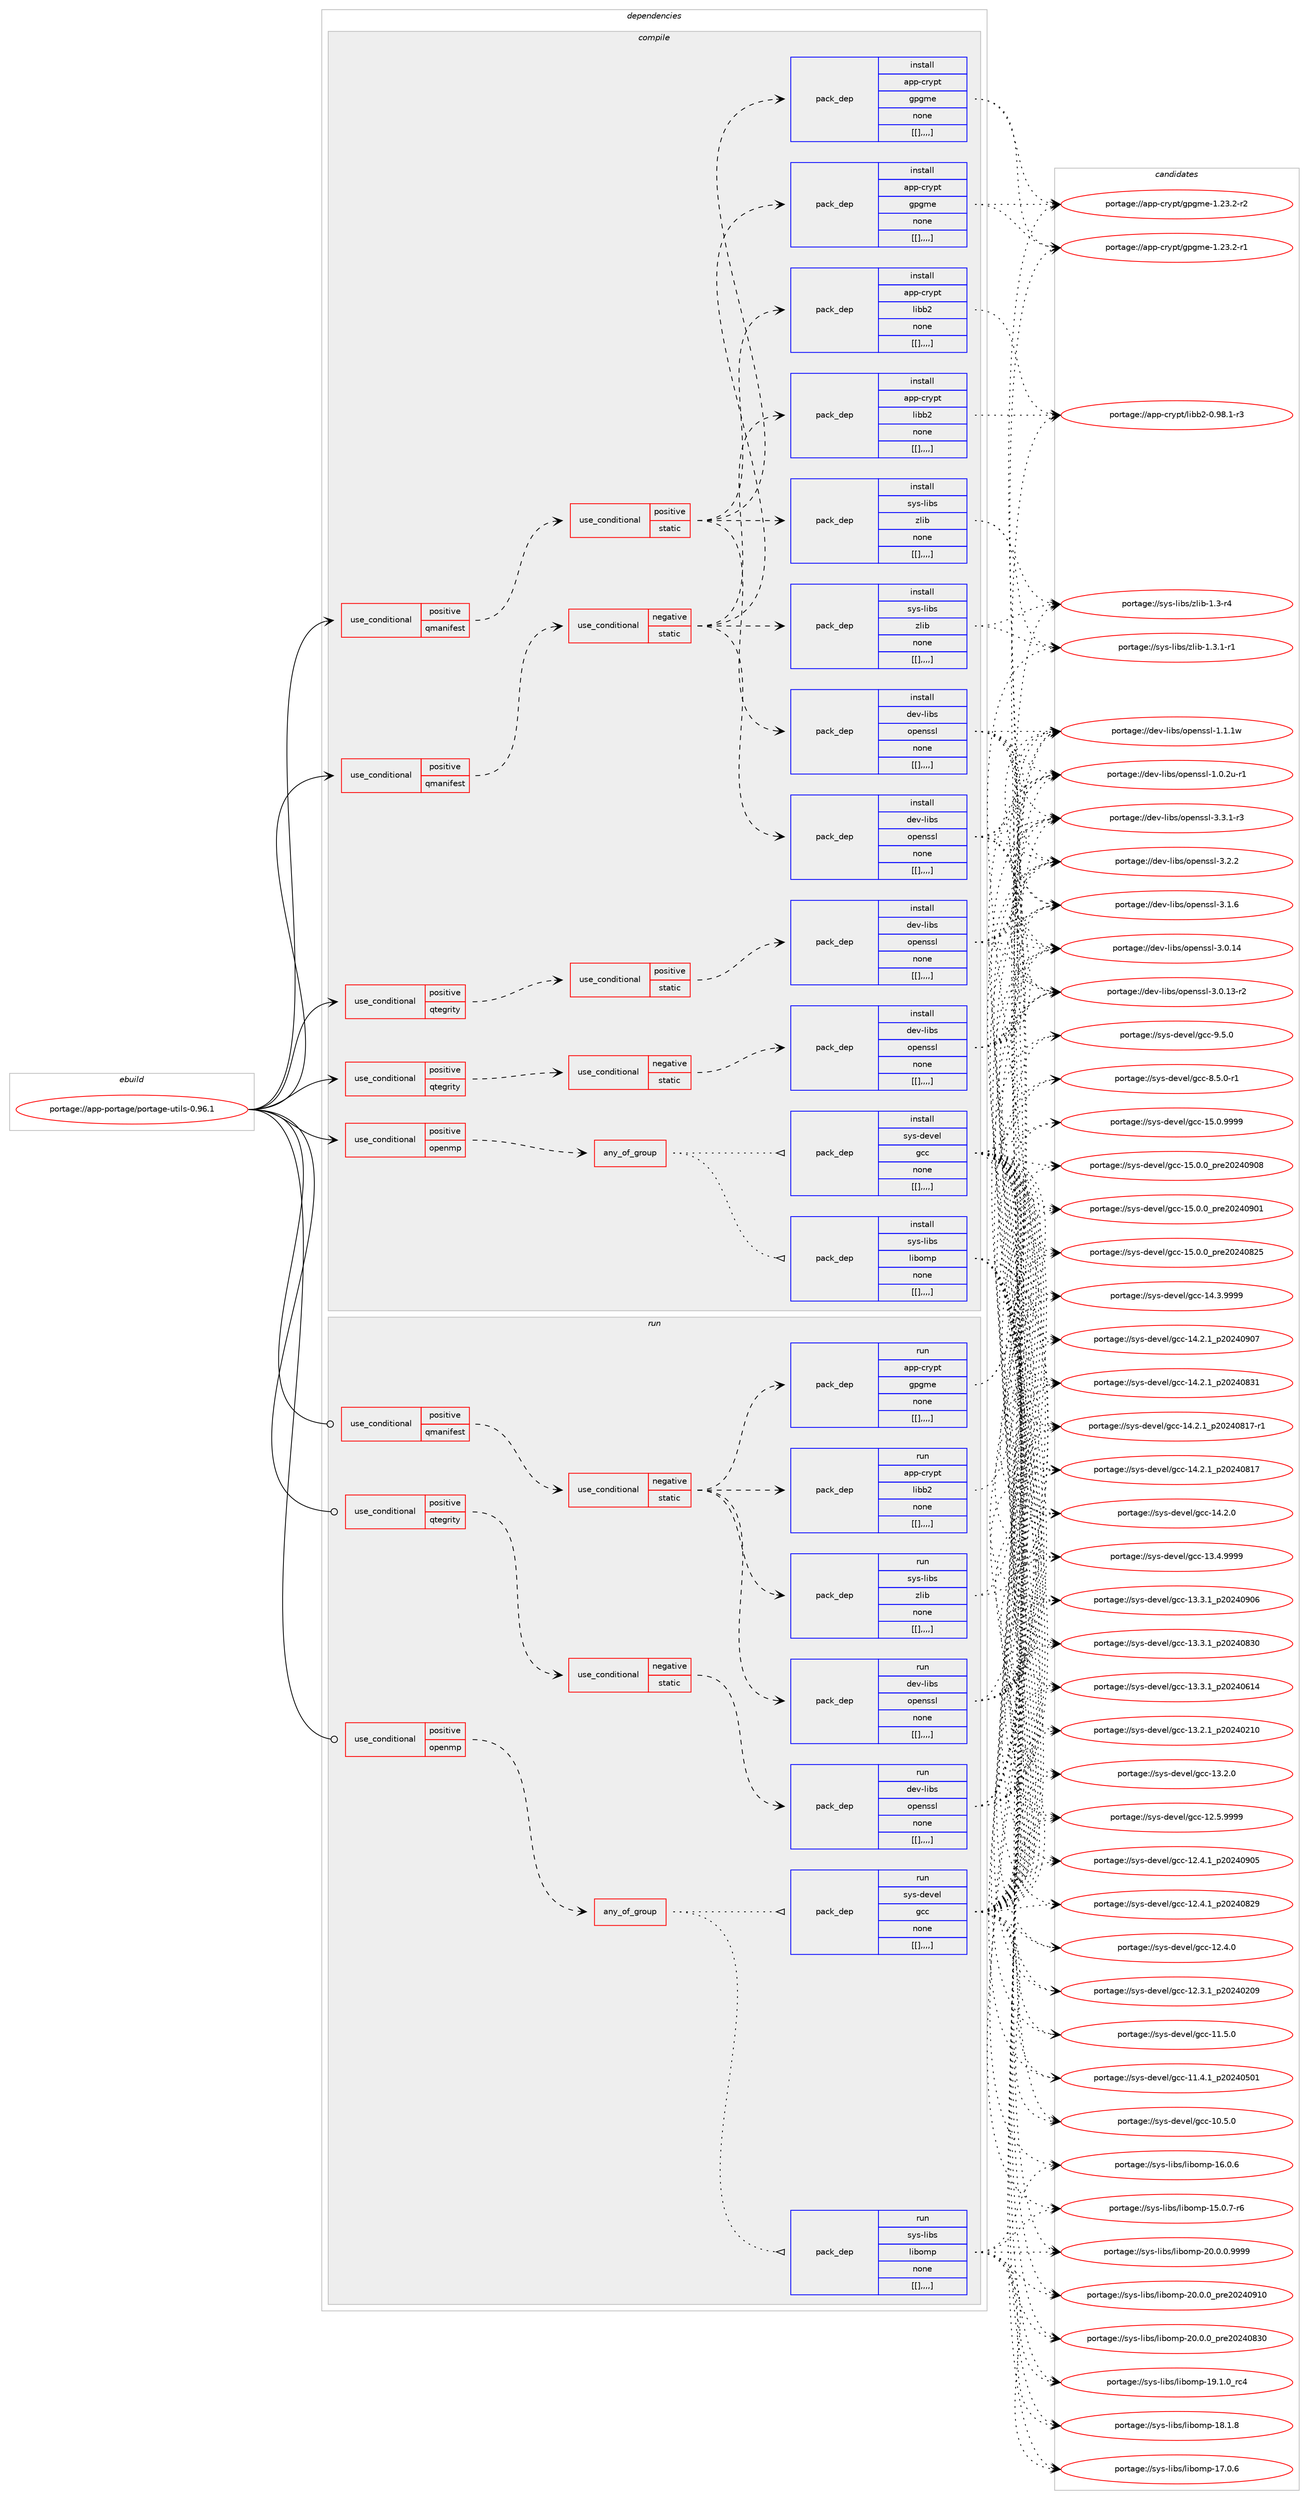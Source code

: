 digraph prolog {

# *************
# Graph options
# *************

newrank=true;
concentrate=true;
compound=true;
graph [rankdir=LR,fontname=Helvetica,fontsize=10,ranksep=1.5];#, ranksep=2.5, nodesep=0.2];
edge  [arrowhead=vee];
node  [fontname=Helvetica,fontsize=10];

# **********
# The ebuild
# **********

subgraph cluster_leftcol {
color=gray;
label=<<i>ebuild</i>>;
id [label="portage://app-portage/portage-utils-0.96.1", color=red, width=4, href="../app-portage/portage-utils-0.96.1.svg"];
}

# ****************
# The dependencies
# ****************

subgraph cluster_midcol {
color=gray;
label=<<i>dependencies</i>>;
subgraph cluster_compile {
fillcolor="#eeeeee";
style=filled;
label=<<i>compile</i>>;
subgraph cond14346 {
dependency51752 [label=<<TABLE BORDER="0" CELLBORDER="1" CELLSPACING="0" CELLPADDING="4"><TR><TD ROWSPAN="3" CELLPADDING="10">use_conditional</TD></TR><TR><TD>positive</TD></TR><TR><TD>openmp</TD></TR></TABLE>>, shape=none, color=red];
subgraph any406 {
dependency51753 [label=<<TABLE BORDER="0" CELLBORDER="1" CELLSPACING="0" CELLPADDING="4"><TR><TD CELLPADDING="10">any_of_group</TD></TR></TABLE>>, shape=none, color=red];subgraph pack36936 {
dependency51754 [label=<<TABLE BORDER="0" CELLBORDER="1" CELLSPACING="0" CELLPADDING="4" WIDTH="220"><TR><TD ROWSPAN="6" CELLPADDING="30">pack_dep</TD></TR><TR><TD WIDTH="110">install</TD></TR><TR><TD>sys-devel</TD></TR><TR><TD>gcc</TD></TR><TR><TD>none</TD></TR><TR><TD>[[],,,,]</TD></TR></TABLE>>, shape=none, color=blue];
}
dependency51753:e -> dependency51754:w [weight=20,style="dotted",arrowhead="oinv"];
subgraph pack36937 {
dependency51755 [label=<<TABLE BORDER="0" CELLBORDER="1" CELLSPACING="0" CELLPADDING="4" WIDTH="220"><TR><TD ROWSPAN="6" CELLPADDING="30">pack_dep</TD></TR><TR><TD WIDTH="110">install</TD></TR><TR><TD>sys-libs</TD></TR><TR><TD>libomp</TD></TR><TR><TD>none</TD></TR><TR><TD>[[],,,,]</TD></TR></TABLE>>, shape=none, color=blue];
}
dependency51753:e -> dependency51755:w [weight=20,style="dotted",arrowhead="oinv"];
}
dependency51752:e -> dependency51753:w [weight=20,style="dashed",arrowhead="vee"];
}
id:e -> dependency51752:w [weight=20,style="solid",arrowhead="vee"];
subgraph cond14347 {
dependency51756 [label=<<TABLE BORDER="0" CELLBORDER="1" CELLSPACING="0" CELLPADDING="4"><TR><TD ROWSPAN="3" CELLPADDING="10">use_conditional</TD></TR><TR><TD>positive</TD></TR><TR><TD>qmanifest</TD></TR></TABLE>>, shape=none, color=red];
subgraph cond14348 {
dependency51757 [label=<<TABLE BORDER="0" CELLBORDER="1" CELLSPACING="0" CELLPADDING="4"><TR><TD ROWSPAN="3" CELLPADDING="10">use_conditional</TD></TR><TR><TD>negative</TD></TR><TR><TD>static</TD></TR></TABLE>>, shape=none, color=red];
subgraph pack36938 {
dependency51758 [label=<<TABLE BORDER="0" CELLBORDER="1" CELLSPACING="0" CELLPADDING="4" WIDTH="220"><TR><TD ROWSPAN="6" CELLPADDING="30">pack_dep</TD></TR><TR><TD WIDTH="110">install</TD></TR><TR><TD>app-crypt</TD></TR><TR><TD>gpgme</TD></TR><TR><TD>none</TD></TR><TR><TD>[[],,,,]</TD></TR></TABLE>>, shape=none, color=blue];
}
dependency51757:e -> dependency51758:w [weight=20,style="dashed",arrowhead="vee"];
subgraph pack36939 {
dependency51759 [label=<<TABLE BORDER="0" CELLBORDER="1" CELLSPACING="0" CELLPADDING="4" WIDTH="220"><TR><TD ROWSPAN="6" CELLPADDING="30">pack_dep</TD></TR><TR><TD WIDTH="110">install</TD></TR><TR><TD>app-crypt</TD></TR><TR><TD>libb2</TD></TR><TR><TD>none</TD></TR><TR><TD>[[],,,,]</TD></TR></TABLE>>, shape=none, color=blue];
}
dependency51757:e -> dependency51759:w [weight=20,style="dashed",arrowhead="vee"];
subgraph pack36940 {
dependency51760 [label=<<TABLE BORDER="0" CELLBORDER="1" CELLSPACING="0" CELLPADDING="4" WIDTH="220"><TR><TD ROWSPAN="6" CELLPADDING="30">pack_dep</TD></TR><TR><TD WIDTH="110">install</TD></TR><TR><TD>dev-libs</TD></TR><TR><TD>openssl</TD></TR><TR><TD>none</TD></TR><TR><TD>[[],,,,]</TD></TR></TABLE>>, shape=none, color=blue];
}
dependency51757:e -> dependency51760:w [weight=20,style="dashed",arrowhead="vee"];
subgraph pack36941 {
dependency51761 [label=<<TABLE BORDER="0" CELLBORDER="1" CELLSPACING="0" CELLPADDING="4" WIDTH="220"><TR><TD ROWSPAN="6" CELLPADDING="30">pack_dep</TD></TR><TR><TD WIDTH="110">install</TD></TR><TR><TD>sys-libs</TD></TR><TR><TD>zlib</TD></TR><TR><TD>none</TD></TR><TR><TD>[[],,,,]</TD></TR></TABLE>>, shape=none, color=blue];
}
dependency51757:e -> dependency51761:w [weight=20,style="dashed",arrowhead="vee"];
}
dependency51756:e -> dependency51757:w [weight=20,style="dashed",arrowhead="vee"];
}
id:e -> dependency51756:w [weight=20,style="solid",arrowhead="vee"];
subgraph cond14349 {
dependency51762 [label=<<TABLE BORDER="0" CELLBORDER="1" CELLSPACING="0" CELLPADDING="4"><TR><TD ROWSPAN="3" CELLPADDING="10">use_conditional</TD></TR><TR><TD>positive</TD></TR><TR><TD>qmanifest</TD></TR></TABLE>>, shape=none, color=red];
subgraph cond14350 {
dependency51763 [label=<<TABLE BORDER="0" CELLBORDER="1" CELLSPACING="0" CELLPADDING="4"><TR><TD ROWSPAN="3" CELLPADDING="10">use_conditional</TD></TR><TR><TD>positive</TD></TR><TR><TD>static</TD></TR></TABLE>>, shape=none, color=red];
subgraph pack36942 {
dependency51764 [label=<<TABLE BORDER="0" CELLBORDER="1" CELLSPACING="0" CELLPADDING="4" WIDTH="220"><TR><TD ROWSPAN="6" CELLPADDING="30">pack_dep</TD></TR><TR><TD WIDTH="110">install</TD></TR><TR><TD>app-crypt</TD></TR><TR><TD>gpgme</TD></TR><TR><TD>none</TD></TR><TR><TD>[[],,,,]</TD></TR></TABLE>>, shape=none, color=blue];
}
dependency51763:e -> dependency51764:w [weight=20,style="dashed",arrowhead="vee"];
subgraph pack36943 {
dependency51765 [label=<<TABLE BORDER="0" CELLBORDER="1" CELLSPACING="0" CELLPADDING="4" WIDTH="220"><TR><TD ROWSPAN="6" CELLPADDING="30">pack_dep</TD></TR><TR><TD WIDTH="110">install</TD></TR><TR><TD>app-crypt</TD></TR><TR><TD>libb2</TD></TR><TR><TD>none</TD></TR><TR><TD>[[],,,,]</TD></TR></TABLE>>, shape=none, color=blue];
}
dependency51763:e -> dependency51765:w [weight=20,style="dashed",arrowhead="vee"];
subgraph pack36944 {
dependency51766 [label=<<TABLE BORDER="0" CELLBORDER="1" CELLSPACING="0" CELLPADDING="4" WIDTH="220"><TR><TD ROWSPAN="6" CELLPADDING="30">pack_dep</TD></TR><TR><TD WIDTH="110">install</TD></TR><TR><TD>dev-libs</TD></TR><TR><TD>openssl</TD></TR><TR><TD>none</TD></TR><TR><TD>[[],,,,]</TD></TR></TABLE>>, shape=none, color=blue];
}
dependency51763:e -> dependency51766:w [weight=20,style="dashed",arrowhead="vee"];
subgraph pack36945 {
dependency51767 [label=<<TABLE BORDER="0" CELLBORDER="1" CELLSPACING="0" CELLPADDING="4" WIDTH="220"><TR><TD ROWSPAN="6" CELLPADDING="30">pack_dep</TD></TR><TR><TD WIDTH="110">install</TD></TR><TR><TD>sys-libs</TD></TR><TR><TD>zlib</TD></TR><TR><TD>none</TD></TR><TR><TD>[[],,,,]</TD></TR></TABLE>>, shape=none, color=blue];
}
dependency51763:e -> dependency51767:w [weight=20,style="dashed",arrowhead="vee"];
}
dependency51762:e -> dependency51763:w [weight=20,style="dashed",arrowhead="vee"];
}
id:e -> dependency51762:w [weight=20,style="solid",arrowhead="vee"];
subgraph cond14351 {
dependency51768 [label=<<TABLE BORDER="0" CELLBORDER="1" CELLSPACING="0" CELLPADDING="4"><TR><TD ROWSPAN="3" CELLPADDING="10">use_conditional</TD></TR><TR><TD>positive</TD></TR><TR><TD>qtegrity</TD></TR></TABLE>>, shape=none, color=red];
subgraph cond14352 {
dependency51769 [label=<<TABLE BORDER="0" CELLBORDER="1" CELLSPACING="0" CELLPADDING="4"><TR><TD ROWSPAN="3" CELLPADDING="10">use_conditional</TD></TR><TR><TD>negative</TD></TR><TR><TD>static</TD></TR></TABLE>>, shape=none, color=red];
subgraph pack36946 {
dependency51770 [label=<<TABLE BORDER="0" CELLBORDER="1" CELLSPACING="0" CELLPADDING="4" WIDTH="220"><TR><TD ROWSPAN="6" CELLPADDING="30">pack_dep</TD></TR><TR><TD WIDTH="110">install</TD></TR><TR><TD>dev-libs</TD></TR><TR><TD>openssl</TD></TR><TR><TD>none</TD></TR><TR><TD>[[],,,,]</TD></TR></TABLE>>, shape=none, color=blue];
}
dependency51769:e -> dependency51770:w [weight=20,style="dashed",arrowhead="vee"];
}
dependency51768:e -> dependency51769:w [weight=20,style="dashed",arrowhead="vee"];
}
id:e -> dependency51768:w [weight=20,style="solid",arrowhead="vee"];
subgraph cond14353 {
dependency51771 [label=<<TABLE BORDER="0" CELLBORDER="1" CELLSPACING="0" CELLPADDING="4"><TR><TD ROWSPAN="3" CELLPADDING="10">use_conditional</TD></TR><TR><TD>positive</TD></TR><TR><TD>qtegrity</TD></TR></TABLE>>, shape=none, color=red];
subgraph cond14354 {
dependency51772 [label=<<TABLE BORDER="0" CELLBORDER="1" CELLSPACING="0" CELLPADDING="4"><TR><TD ROWSPAN="3" CELLPADDING="10">use_conditional</TD></TR><TR><TD>positive</TD></TR><TR><TD>static</TD></TR></TABLE>>, shape=none, color=red];
subgraph pack36947 {
dependency51773 [label=<<TABLE BORDER="0" CELLBORDER="1" CELLSPACING="0" CELLPADDING="4" WIDTH="220"><TR><TD ROWSPAN="6" CELLPADDING="30">pack_dep</TD></TR><TR><TD WIDTH="110">install</TD></TR><TR><TD>dev-libs</TD></TR><TR><TD>openssl</TD></TR><TR><TD>none</TD></TR><TR><TD>[[],,,,]</TD></TR></TABLE>>, shape=none, color=blue];
}
dependency51772:e -> dependency51773:w [weight=20,style="dashed",arrowhead="vee"];
}
dependency51771:e -> dependency51772:w [weight=20,style="dashed",arrowhead="vee"];
}
id:e -> dependency51771:w [weight=20,style="solid",arrowhead="vee"];
}
subgraph cluster_compileandrun {
fillcolor="#eeeeee";
style=filled;
label=<<i>compile and run</i>>;
}
subgraph cluster_run {
fillcolor="#eeeeee";
style=filled;
label=<<i>run</i>>;
subgraph cond14355 {
dependency51774 [label=<<TABLE BORDER="0" CELLBORDER="1" CELLSPACING="0" CELLPADDING="4"><TR><TD ROWSPAN="3" CELLPADDING="10">use_conditional</TD></TR><TR><TD>positive</TD></TR><TR><TD>openmp</TD></TR></TABLE>>, shape=none, color=red];
subgraph any407 {
dependency51775 [label=<<TABLE BORDER="0" CELLBORDER="1" CELLSPACING="0" CELLPADDING="4"><TR><TD CELLPADDING="10">any_of_group</TD></TR></TABLE>>, shape=none, color=red];subgraph pack36948 {
dependency51776 [label=<<TABLE BORDER="0" CELLBORDER="1" CELLSPACING="0" CELLPADDING="4" WIDTH="220"><TR><TD ROWSPAN="6" CELLPADDING="30">pack_dep</TD></TR><TR><TD WIDTH="110">run</TD></TR><TR><TD>sys-devel</TD></TR><TR><TD>gcc</TD></TR><TR><TD>none</TD></TR><TR><TD>[[],,,,]</TD></TR></TABLE>>, shape=none, color=blue];
}
dependency51775:e -> dependency51776:w [weight=20,style="dotted",arrowhead="oinv"];
subgraph pack36949 {
dependency51777 [label=<<TABLE BORDER="0" CELLBORDER="1" CELLSPACING="0" CELLPADDING="4" WIDTH="220"><TR><TD ROWSPAN="6" CELLPADDING="30">pack_dep</TD></TR><TR><TD WIDTH="110">run</TD></TR><TR><TD>sys-libs</TD></TR><TR><TD>libomp</TD></TR><TR><TD>none</TD></TR><TR><TD>[[],,,,]</TD></TR></TABLE>>, shape=none, color=blue];
}
dependency51775:e -> dependency51777:w [weight=20,style="dotted",arrowhead="oinv"];
}
dependency51774:e -> dependency51775:w [weight=20,style="dashed",arrowhead="vee"];
}
id:e -> dependency51774:w [weight=20,style="solid",arrowhead="odot"];
subgraph cond14356 {
dependency51778 [label=<<TABLE BORDER="0" CELLBORDER="1" CELLSPACING="0" CELLPADDING="4"><TR><TD ROWSPAN="3" CELLPADDING="10">use_conditional</TD></TR><TR><TD>positive</TD></TR><TR><TD>qmanifest</TD></TR></TABLE>>, shape=none, color=red];
subgraph cond14357 {
dependency51779 [label=<<TABLE BORDER="0" CELLBORDER="1" CELLSPACING="0" CELLPADDING="4"><TR><TD ROWSPAN="3" CELLPADDING="10">use_conditional</TD></TR><TR><TD>negative</TD></TR><TR><TD>static</TD></TR></TABLE>>, shape=none, color=red];
subgraph pack36950 {
dependency51780 [label=<<TABLE BORDER="0" CELLBORDER="1" CELLSPACING="0" CELLPADDING="4" WIDTH="220"><TR><TD ROWSPAN="6" CELLPADDING="30">pack_dep</TD></TR><TR><TD WIDTH="110">run</TD></TR><TR><TD>app-crypt</TD></TR><TR><TD>gpgme</TD></TR><TR><TD>none</TD></TR><TR><TD>[[],,,,]</TD></TR></TABLE>>, shape=none, color=blue];
}
dependency51779:e -> dependency51780:w [weight=20,style="dashed",arrowhead="vee"];
subgraph pack36951 {
dependency51781 [label=<<TABLE BORDER="0" CELLBORDER="1" CELLSPACING="0" CELLPADDING="4" WIDTH="220"><TR><TD ROWSPAN="6" CELLPADDING="30">pack_dep</TD></TR><TR><TD WIDTH="110">run</TD></TR><TR><TD>app-crypt</TD></TR><TR><TD>libb2</TD></TR><TR><TD>none</TD></TR><TR><TD>[[],,,,]</TD></TR></TABLE>>, shape=none, color=blue];
}
dependency51779:e -> dependency51781:w [weight=20,style="dashed",arrowhead="vee"];
subgraph pack36952 {
dependency51782 [label=<<TABLE BORDER="0" CELLBORDER="1" CELLSPACING="0" CELLPADDING="4" WIDTH="220"><TR><TD ROWSPAN="6" CELLPADDING="30">pack_dep</TD></TR><TR><TD WIDTH="110">run</TD></TR><TR><TD>dev-libs</TD></TR><TR><TD>openssl</TD></TR><TR><TD>none</TD></TR><TR><TD>[[],,,,]</TD></TR></TABLE>>, shape=none, color=blue];
}
dependency51779:e -> dependency51782:w [weight=20,style="dashed",arrowhead="vee"];
subgraph pack36953 {
dependency51783 [label=<<TABLE BORDER="0" CELLBORDER="1" CELLSPACING="0" CELLPADDING="4" WIDTH="220"><TR><TD ROWSPAN="6" CELLPADDING="30">pack_dep</TD></TR><TR><TD WIDTH="110">run</TD></TR><TR><TD>sys-libs</TD></TR><TR><TD>zlib</TD></TR><TR><TD>none</TD></TR><TR><TD>[[],,,,]</TD></TR></TABLE>>, shape=none, color=blue];
}
dependency51779:e -> dependency51783:w [weight=20,style="dashed",arrowhead="vee"];
}
dependency51778:e -> dependency51779:w [weight=20,style="dashed",arrowhead="vee"];
}
id:e -> dependency51778:w [weight=20,style="solid",arrowhead="odot"];
subgraph cond14358 {
dependency51784 [label=<<TABLE BORDER="0" CELLBORDER="1" CELLSPACING="0" CELLPADDING="4"><TR><TD ROWSPAN="3" CELLPADDING="10">use_conditional</TD></TR><TR><TD>positive</TD></TR><TR><TD>qtegrity</TD></TR></TABLE>>, shape=none, color=red];
subgraph cond14359 {
dependency51785 [label=<<TABLE BORDER="0" CELLBORDER="1" CELLSPACING="0" CELLPADDING="4"><TR><TD ROWSPAN="3" CELLPADDING="10">use_conditional</TD></TR><TR><TD>negative</TD></TR><TR><TD>static</TD></TR></TABLE>>, shape=none, color=red];
subgraph pack36954 {
dependency51786 [label=<<TABLE BORDER="0" CELLBORDER="1" CELLSPACING="0" CELLPADDING="4" WIDTH="220"><TR><TD ROWSPAN="6" CELLPADDING="30">pack_dep</TD></TR><TR><TD WIDTH="110">run</TD></TR><TR><TD>dev-libs</TD></TR><TR><TD>openssl</TD></TR><TR><TD>none</TD></TR><TR><TD>[[],,,,]</TD></TR></TABLE>>, shape=none, color=blue];
}
dependency51785:e -> dependency51786:w [weight=20,style="dashed",arrowhead="vee"];
}
dependency51784:e -> dependency51785:w [weight=20,style="dashed",arrowhead="vee"];
}
id:e -> dependency51784:w [weight=20,style="solid",arrowhead="odot"];
}
}

# **************
# The candidates
# **************

subgraph cluster_choices {
rank=same;
color=gray;
label=<<i>candidates</i>>;

subgraph choice36936 {
color=black;
nodesep=1;
choice1151211154510010111810110847103999945495346484657575757 [label="portage://sys-devel/gcc-15.0.9999", color=red, width=4,href="../sys-devel/gcc-15.0.9999.svg"];
choice1151211154510010111810110847103999945495346484648951121141015048505248574856 [label="portage://sys-devel/gcc-15.0.0_pre20240908", color=red, width=4,href="../sys-devel/gcc-15.0.0_pre20240908.svg"];
choice1151211154510010111810110847103999945495346484648951121141015048505248574849 [label="portage://sys-devel/gcc-15.0.0_pre20240901", color=red, width=4,href="../sys-devel/gcc-15.0.0_pre20240901.svg"];
choice1151211154510010111810110847103999945495346484648951121141015048505248565053 [label="portage://sys-devel/gcc-15.0.0_pre20240825", color=red, width=4,href="../sys-devel/gcc-15.0.0_pre20240825.svg"];
choice1151211154510010111810110847103999945495246514657575757 [label="portage://sys-devel/gcc-14.3.9999", color=red, width=4,href="../sys-devel/gcc-14.3.9999.svg"];
choice1151211154510010111810110847103999945495246504649951125048505248574855 [label="portage://sys-devel/gcc-14.2.1_p20240907", color=red, width=4,href="../sys-devel/gcc-14.2.1_p20240907.svg"];
choice1151211154510010111810110847103999945495246504649951125048505248565149 [label="portage://sys-devel/gcc-14.2.1_p20240831", color=red, width=4,href="../sys-devel/gcc-14.2.1_p20240831.svg"];
choice11512111545100101118101108471039999454952465046499511250485052485649554511449 [label="portage://sys-devel/gcc-14.2.1_p20240817-r1", color=red, width=4,href="../sys-devel/gcc-14.2.1_p20240817-r1.svg"];
choice1151211154510010111810110847103999945495246504649951125048505248564955 [label="portage://sys-devel/gcc-14.2.1_p20240817", color=red, width=4,href="../sys-devel/gcc-14.2.1_p20240817.svg"];
choice1151211154510010111810110847103999945495246504648 [label="portage://sys-devel/gcc-14.2.0", color=red, width=4,href="../sys-devel/gcc-14.2.0.svg"];
choice1151211154510010111810110847103999945495146524657575757 [label="portage://sys-devel/gcc-13.4.9999", color=red, width=4,href="../sys-devel/gcc-13.4.9999.svg"];
choice1151211154510010111810110847103999945495146514649951125048505248574854 [label="portage://sys-devel/gcc-13.3.1_p20240906", color=red, width=4,href="../sys-devel/gcc-13.3.1_p20240906.svg"];
choice1151211154510010111810110847103999945495146514649951125048505248565148 [label="portage://sys-devel/gcc-13.3.1_p20240830", color=red, width=4,href="../sys-devel/gcc-13.3.1_p20240830.svg"];
choice1151211154510010111810110847103999945495146514649951125048505248544952 [label="portage://sys-devel/gcc-13.3.1_p20240614", color=red, width=4,href="../sys-devel/gcc-13.3.1_p20240614.svg"];
choice1151211154510010111810110847103999945495146504649951125048505248504948 [label="portage://sys-devel/gcc-13.2.1_p20240210", color=red, width=4,href="../sys-devel/gcc-13.2.1_p20240210.svg"];
choice1151211154510010111810110847103999945495146504648 [label="portage://sys-devel/gcc-13.2.0", color=red, width=4,href="../sys-devel/gcc-13.2.0.svg"];
choice1151211154510010111810110847103999945495046534657575757 [label="portage://sys-devel/gcc-12.5.9999", color=red, width=4,href="../sys-devel/gcc-12.5.9999.svg"];
choice1151211154510010111810110847103999945495046524649951125048505248574853 [label="portage://sys-devel/gcc-12.4.1_p20240905", color=red, width=4,href="../sys-devel/gcc-12.4.1_p20240905.svg"];
choice1151211154510010111810110847103999945495046524649951125048505248565057 [label="portage://sys-devel/gcc-12.4.1_p20240829", color=red, width=4,href="../sys-devel/gcc-12.4.1_p20240829.svg"];
choice1151211154510010111810110847103999945495046524648 [label="portage://sys-devel/gcc-12.4.0", color=red, width=4,href="../sys-devel/gcc-12.4.0.svg"];
choice1151211154510010111810110847103999945495046514649951125048505248504857 [label="portage://sys-devel/gcc-12.3.1_p20240209", color=red, width=4,href="../sys-devel/gcc-12.3.1_p20240209.svg"];
choice1151211154510010111810110847103999945494946534648 [label="portage://sys-devel/gcc-11.5.0", color=red, width=4,href="../sys-devel/gcc-11.5.0.svg"];
choice1151211154510010111810110847103999945494946524649951125048505248534849 [label="portage://sys-devel/gcc-11.4.1_p20240501", color=red, width=4,href="../sys-devel/gcc-11.4.1_p20240501.svg"];
choice1151211154510010111810110847103999945494846534648 [label="portage://sys-devel/gcc-10.5.0", color=red, width=4,href="../sys-devel/gcc-10.5.0.svg"];
choice11512111545100101118101108471039999455746534648 [label="portage://sys-devel/gcc-9.5.0", color=red, width=4,href="../sys-devel/gcc-9.5.0.svg"];
choice115121115451001011181011084710399994556465346484511449 [label="portage://sys-devel/gcc-8.5.0-r1", color=red, width=4,href="../sys-devel/gcc-8.5.0-r1.svg"];
dependency51754:e -> choice1151211154510010111810110847103999945495346484657575757:w [style=dotted,weight="100"];
dependency51754:e -> choice1151211154510010111810110847103999945495346484648951121141015048505248574856:w [style=dotted,weight="100"];
dependency51754:e -> choice1151211154510010111810110847103999945495346484648951121141015048505248574849:w [style=dotted,weight="100"];
dependency51754:e -> choice1151211154510010111810110847103999945495346484648951121141015048505248565053:w [style=dotted,weight="100"];
dependency51754:e -> choice1151211154510010111810110847103999945495246514657575757:w [style=dotted,weight="100"];
dependency51754:e -> choice1151211154510010111810110847103999945495246504649951125048505248574855:w [style=dotted,weight="100"];
dependency51754:e -> choice1151211154510010111810110847103999945495246504649951125048505248565149:w [style=dotted,weight="100"];
dependency51754:e -> choice11512111545100101118101108471039999454952465046499511250485052485649554511449:w [style=dotted,weight="100"];
dependency51754:e -> choice1151211154510010111810110847103999945495246504649951125048505248564955:w [style=dotted,weight="100"];
dependency51754:e -> choice1151211154510010111810110847103999945495246504648:w [style=dotted,weight="100"];
dependency51754:e -> choice1151211154510010111810110847103999945495146524657575757:w [style=dotted,weight="100"];
dependency51754:e -> choice1151211154510010111810110847103999945495146514649951125048505248574854:w [style=dotted,weight="100"];
dependency51754:e -> choice1151211154510010111810110847103999945495146514649951125048505248565148:w [style=dotted,weight="100"];
dependency51754:e -> choice1151211154510010111810110847103999945495146514649951125048505248544952:w [style=dotted,weight="100"];
dependency51754:e -> choice1151211154510010111810110847103999945495146504649951125048505248504948:w [style=dotted,weight="100"];
dependency51754:e -> choice1151211154510010111810110847103999945495146504648:w [style=dotted,weight="100"];
dependency51754:e -> choice1151211154510010111810110847103999945495046534657575757:w [style=dotted,weight="100"];
dependency51754:e -> choice1151211154510010111810110847103999945495046524649951125048505248574853:w [style=dotted,weight="100"];
dependency51754:e -> choice1151211154510010111810110847103999945495046524649951125048505248565057:w [style=dotted,weight="100"];
dependency51754:e -> choice1151211154510010111810110847103999945495046524648:w [style=dotted,weight="100"];
dependency51754:e -> choice1151211154510010111810110847103999945495046514649951125048505248504857:w [style=dotted,weight="100"];
dependency51754:e -> choice1151211154510010111810110847103999945494946534648:w [style=dotted,weight="100"];
dependency51754:e -> choice1151211154510010111810110847103999945494946524649951125048505248534849:w [style=dotted,weight="100"];
dependency51754:e -> choice1151211154510010111810110847103999945494846534648:w [style=dotted,weight="100"];
dependency51754:e -> choice11512111545100101118101108471039999455746534648:w [style=dotted,weight="100"];
dependency51754:e -> choice115121115451001011181011084710399994556465346484511449:w [style=dotted,weight="100"];
}
subgraph choice36937 {
color=black;
nodesep=1;
choice11512111545108105981154710810598111109112455048464846484657575757 [label="portage://sys-libs/libomp-20.0.0.9999", color=red, width=4,href="../sys-libs/libomp-20.0.0.9999.svg"];
choice1151211154510810598115471081059811110911245504846484648951121141015048505248574948 [label="portage://sys-libs/libomp-20.0.0_pre20240910", color=red, width=4,href="../sys-libs/libomp-20.0.0_pre20240910.svg"];
choice1151211154510810598115471081059811110911245504846484648951121141015048505248565148 [label="portage://sys-libs/libomp-20.0.0_pre20240830", color=red, width=4,href="../sys-libs/libomp-20.0.0_pre20240830.svg"];
choice1151211154510810598115471081059811110911245495746494648951149952 [label="portage://sys-libs/libomp-19.1.0_rc4", color=red, width=4,href="../sys-libs/libomp-19.1.0_rc4.svg"];
choice1151211154510810598115471081059811110911245495646494656 [label="portage://sys-libs/libomp-18.1.8", color=red, width=4,href="../sys-libs/libomp-18.1.8.svg"];
choice1151211154510810598115471081059811110911245495546484654 [label="portage://sys-libs/libomp-17.0.6", color=red, width=4,href="../sys-libs/libomp-17.0.6.svg"];
choice1151211154510810598115471081059811110911245495446484654 [label="portage://sys-libs/libomp-16.0.6", color=red, width=4,href="../sys-libs/libomp-16.0.6.svg"];
choice11512111545108105981154710810598111109112454953464846554511454 [label="portage://sys-libs/libomp-15.0.7-r6", color=red, width=4,href="../sys-libs/libomp-15.0.7-r6.svg"];
dependency51755:e -> choice11512111545108105981154710810598111109112455048464846484657575757:w [style=dotted,weight="100"];
dependency51755:e -> choice1151211154510810598115471081059811110911245504846484648951121141015048505248574948:w [style=dotted,weight="100"];
dependency51755:e -> choice1151211154510810598115471081059811110911245504846484648951121141015048505248565148:w [style=dotted,weight="100"];
dependency51755:e -> choice1151211154510810598115471081059811110911245495746494648951149952:w [style=dotted,weight="100"];
dependency51755:e -> choice1151211154510810598115471081059811110911245495646494656:w [style=dotted,weight="100"];
dependency51755:e -> choice1151211154510810598115471081059811110911245495546484654:w [style=dotted,weight="100"];
dependency51755:e -> choice1151211154510810598115471081059811110911245495446484654:w [style=dotted,weight="100"];
dependency51755:e -> choice11512111545108105981154710810598111109112454953464846554511454:w [style=dotted,weight="100"];
}
subgraph choice36938 {
color=black;
nodesep=1;
choice97112112459911412111211647103112103109101454946505146504511450 [label="portage://app-crypt/gpgme-1.23.2-r2", color=red, width=4,href="../app-crypt/gpgme-1.23.2-r2.svg"];
choice97112112459911412111211647103112103109101454946505146504511449 [label="portage://app-crypt/gpgme-1.23.2-r1", color=red, width=4,href="../app-crypt/gpgme-1.23.2-r1.svg"];
dependency51758:e -> choice97112112459911412111211647103112103109101454946505146504511450:w [style=dotted,weight="100"];
dependency51758:e -> choice97112112459911412111211647103112103109101454946505146504511449:w [style=dotted,weight="100"];
}
subgraph choice36939 {
color=black;
nodesep=1;
choice97112112459911412111211647108105989850454846575646494511451 [label="portage://app-crypt/libb2-0.98.1-r3", color=red, width=4,href="../app-crypt/libb2-0.98.1-r3.svg"];
dependency51759:e -> choice97112112459911412111211647108105989850454846575646494511451:w [style=dotted,weight="100"];
}
subgraph choice36940 {
color=black;
nodesep=1;
choice1001011184510810598115471111121011101151151084551465146494511451 [label="portage://dev-libs/openssl-3.3.1-r3", color=red, width=4,href="../dev-libs/openssl-3.3.1-r3.svg"];
choice100101118451081059811547111112101110115115108455146504650 [label="portage://dev-libs/openssl-3.2.2", color=red, width=4,href="../dev-libs/openssl-3.2.2.svg"];
choice100101118451081059811547111112101110115115108455146494654 [label="portage://dev-libs/openssl-3.1.6", color=red, width=4,href="../dev-libs/openssl-3.1.6.svg"];
choice10010111845108105981154711111210111011511510845514648464952 [label="portage://dev-libs/openssl-3.0.14", color=red, width=4,href="../dev-libs/openssl-3.0.14.svg"];
choice100101118451081059811547111112101110115115108455146484649514511450 [label="portage://dev-libs/openssl-3.0.13-r2", color=red, width=4,href="../dev-libs/openssl-3.0.13-r2.svg"];
choice100101118451081059811547111112101110115115108454946494649119 [label="portage://dev-libs/openssl-1.1.1w", color=red, width=4,href="../dev-libs/openssl-1.1.1w.svg"];
choice1001011184510810598115471111121011101151151084549464846501174511449 [label="portage://dev-libs/openssl-1.0.2u-r1", color=red, width=4,href="../dev-libs/openssl-1.0.2u-r1.svg"];
dependency51760:e -> choice1001011184510810598115471111121011101151151084551465146494511451:w [style=dotted,weight="100"];
dependency51760:e -> choice100101118451081059811547111112101110115115108455146504650:w [style=dotted,weight="100"];
dependency51760:e -> choice100101118451081059811547111112101110115115108455146494654:w [style=dotted,weight="100"];
dependency51760:e -> choice10010111845108105981154711111210111011511510845514648464952:w [style=dotted,weight="100"];
dependency51760:e -> choice100101118451081059811547111112101110115115108455146484649514511450:w [style=dotted,weight="100"];
dependency51760:e -> choice100101118451081059811547111112101110115115108454946494649119:w [style=dotted,weight="100"];
dependency51760:e -> choice1001011184510810598115471111121011101151151084549464846501174511449:w [style=dotted,weight="100"];
}
subgraph choice36941 {
color=black;
nodesep=1;
choice115121115451081059811547122108105984549465146494511449 [label="portage://sys-libs/zlib-1.3.1-r1", color=red, width=4,href="../sys-libs/zlib-1.3.1-r1.svg"];
choice11512111545108105981154712210810598454946514511452 [label="portage://sys-libs/zlib-1.3-r4", color=red, width=4,href="../sys-libs/zlib-1.3-r4.svg"];
dependency51761:e -> choice115121115451081059811547122108105984549465146494511449:w [style=dotted,weight="100"];
dependency51761:e -> choice11512111545108105981154712210810598454946514511452:w [style=dotted,weight="100"];
}
subgraph choice36942 {
color=black;
nodesep=1;
choice97112112459911412111211647103112103109101454946505146504511450 [label="portage://app-crypt/gpgme-1.23.2-r2", color=red, width=4,href="../app-crypt/gpgme-1.23.2-r2.svg"];
choice97112112459911412111211647103112103109101454946505146504511449 [label="portage://app-crypt/gpgme-1.23.2-r1", color=red, width=4,href="../app-crypt/gpgme-1.23.2-r1.svg"];
dependency51764:e -> choice97112112459911412111211647103112103109101454946505146504511450:w [style=dotted,weight="100"];
dependency51764:e -> choice97112112459911412111211647103112103109101454946505146504511449:w [style=dotted,weight="100"];
}
subgraph choice36943 {
color=black;
nodesep=1;
choice97112112459911412111211647108105989850454846575646494511451 [label="portage://app-crypt/libb2-0.98.1-r3", color=red, width=4,href="../app-crypt/libb2-0.98.1-r3.svg"];
dependency51765:e -> choice97112112459911412111211647108105989850454846575646494511451:w [style=dotted,weight="100"];
}
subgraph choice36944 {
color=black;
nodesep=1;
choice1001011184510810598115471111121011101151151084551465146494511451 [label="portage://dev-libs/openssl-3.3.1-r3", color=red, width=4,href="../dev-libs/openssl-3.3.1-r3.svg"];
choice100101118451081059811547111112101110115115108455146504650 [label="portage://dev-libs/openssl-3.2.2", color=red, width=4,href="../dev-libs/openssl-3.2.2.svg"];
choice100101118451081059811547111112101110115115108455146494654 [label="portage://dev-libs/openssl-3.1.6", color=red, width=4,href="../dev-libs/openssl-3.1.6.svg"];
choice10010111845108105981154711111210111011511510845514648464952 [label="portage://dev-libs/openssl-3.0.14", color=red, width=4,href="../dev-libs/openssl-3.0.14.svg"];
choice100101118451081059811547111112101110115115108455146484649514511450 [label="portage://dev-libs/openssl-3.0.13-r2", color=red, width=4,href="../dev-libs/openssl-3.0.13-r2.svg"];
choice100101118451081059811547111112101110115115108454946494649119 [label="portage://dev-libs/openssl-1.1.1w", color=red, width=4,href="../dev-libs/openssl-1.1.1w.svg"];
choice1001011184510810598115471111121011101151151084549464846501174511449 [label="portage://dev-libs/openssl-1.0.2u-r1", color=red, width=4,href="../dev-libs/openssl-1.0.2u-r1.svg"];
dependency51766:e -> choice1001011184510810598115471111121011101151151084551465146494511451:w [style=dotted,weight="100"];
dependency51766:e -> choice100101118451081059811547111112101110115115108455146504650:w [style=dotted,weight="100"];
dependency51766:e -> choice100101118451081059811547111112101110115115108455146494654:w [style=dotted,weight="100"];
dependency51766:e -> choice10010111845108105981154711111210111011511510845514648464952:w [style=dotted,weight="100"];
dependency51766:e -> choice100101118451081059811547111112101110115115108455146484649514511450:w [style=dotted,weight="100"];
dependency51766:e -> choice100101118451081059811547111112101110115115108454946494649119:w [style=dotted,weight="100"];
dependency51766:e -> choice1001011184510810598115471111121011101151151084549464846501174511449:w [style=dotted,weight="100"];
}
subgraph choice36945 {
color=black;
nodesep=1;
choice115121115451081059811547122108105984549465146494511449 [label="portage://sys-libs/zlib-1.3.1-r1", color=red, width=4,href="../sys-libs/zlib-1.3.1-r1.svg"];
choice11512111545108105981154712210810598454946514511452 [label="portage://sys-libs/zlib-1.3-r4", color=red, width=4,href="../sys-libs/zlib-1.3-r4.svg"];
dependency51767:e -> choice115121115451081059811547122108105984549465146494511449:w [style=dotted,weight="100"];
dependency51767:e -> choice11512111545108105981154712210810598454946514511452:w [style=dotted,weight="100"];
}
subgraph choice36946 {
color=black;
nodesep=1;
choice1001011184510810598115471111121011101151151084551465146494511451 [label="portage://dev-libs/openssl-3.3.1-r3", color=red, width=4,href="../dev-libs/openssl-3.3.1-r3.svg"];
choice100101118451081059811547111112101110115115108455146504650 [label="portage://dev-libs/openssl-3.2.2", color=red, width=4,href="../dev-libs/openssl-3.2.2.svg"];
choice100101118451081059811547111112101110115115108455146494654 [label="portage://dev-libs/openssl-3.1.6", color=red, width=4,href="../dev-libs/openssl-3.1.6.svg"];
choice10010111845108105981154711111210111011511510845514648464952 [label="portage://dev-libs/openssl-3.0.14", color=red, width=4,href="../dev-libs/openssl-3.0.14.svg"];
choice100101118451081059811547111112101110115115108455146484649514511450 [label="portage://dev-libs/openssl-3.0.13-r2", color=red, width=4,href="../dev-libs/openssl-3.0.13-r2.svg"];
choice100101118451081059811547111112101110115115108454946494649119 [label="portage://dev-libs/openssl-1.1.1w", color=red, width=4,href="../dev-libs/openssl-1.1.1w.svg"];
choice1001011184510810598115471111121011101151151084549464846501174511449 [label="portage://dev-libs/openssl-1.0.2u-r1", color=red, width=4,href="../dev-libs/openssl-1.0.2u-r1.svg"];
dependency51770:e -> choice1001011184510810598115471111121011101151151084551465146494511451:w [style=dotted,weight="100"];
dependency51770:e -> choice100101118451081059811547111112101110115115108455146504650:w [style=dotted,weight="100"];
dependency51770:e -> choice100101118451081059811547111112101110115115108455146494654:w [style=dotted,weight="100"];
dependency51770:e -> choice10010111845108105981154711111210111011511510845514648464952:w [style=dotted,weight="100"];
dependency51770:e -> choice100101118451081059811547111112101110115115108455146484649514511450:w [style=dotted,weight="100"];
dependency51770:e -> choice100101118451081059811547111112101110115115108454946494649119:w [style=dotted,weight="100"];
dependency51770:e -> choice1001011184510810598115471111121011101151151084549464846501174511449:w [style=dotted,weight="100"];
}
subgraph choice36947 {
color=black;
nodesep=1;
choice1001011184510810598115471111121011101151151084551465146494511451 [label="portage://dev-libs/openssl-3.3.1-r3", color=red, width=4,href="../dev-libs/openssl-3.3.1-r3.svg"];
choice100101118451081059811547111112101110115115108455146504650 [label="portage://dev-libs/openssl-3.2.2", color=red, width=4,href="../dev-libs/openssl-3.2.2.svg"];
choice100101118451081059811547111112101110115115108455146494654 [label="portage://dev-libs/openssl-3.1.6", color=red, width=4,href="../dev-libs/openssl-3.1.6.svg"];
choice10010111845108105981154711111210111011511510845514648464952 [label="portage://dev-libs/openssl-3.0.14", color=red, width=4,href="../dev-libs/openssl-3.0.14.svg"];
choice100101118451081059811547111112101110115115108455146484649514511450 [label="portage://dev-libs/openssl-3.0.13-r2", color=red, width=4,href="../dev-libs/openssl-3.0.13-r2.svg"];
choice100101118451081059811547111112101110115115108454946494649119 [label="portage://dev-libs/openssl-1.1.1w", color=red, width=4,href="../dev-libs/openssl-1.1.1w.svg"];
choice1001011184510810598115471111121011101151151084549464846501174511449 [label="portage://dev-libs/openssl-1.0.2u-r1", color=red, width=4,href="../dev-libs/openssl-1.0.2u-r1.svg"];
dependency51773:e -> choice1001011184510810598115471111121011101151151084551465146494511451:w [style=dotted,weight="100"];
dependency51773:e -> choice100101118451081059811547111112101110115115108455146504650:w [style=dotted,weight="100"];
dependency51773:e -> choice100101118451081059811547111112101110115115108455146494654:w [style=dotted,weight="100"];
dependency51773:e -> choice10010111845108105981154711111210111011511510845514648464952:w [style=dotted,weight="100"];
dependency51773:e -> choice100101118451081059811547111112101110115115108455146484649514511450:w [style=dotted,weight="100"];
dependency51773:e -> choice100101118451081059811547111112101110115115108454946494649119:w [style=dotted,weight="100"];
dependency51773:e -> choice1001011184510810598115471111121011101151151084549464846501174511449:w [style=dotted,weight="100"];
}
subgraph choice36948 {
color=black;
nodesep=1;
choice1151211154510010111810110847103999945495346484657575757 [label="portage://sys-devel/gcc-15.0.9999", color=red, width=4,href="../sys-devel/gcc-15.0.9999.svg"];
choice1151211154510010111810110847103999945495346484648951121141015048505248574856 [label="portage://sys-devel/gcc-15.0.0_pre20240908", color=red, width=4,href="../sys-devel/gcc-15.0.0_pre20240908.svg"];
choice1151211154510010111810110847103999945495346484648951121141015048505248574849 [label="portage://sys-devel/gcc-15.0.0_pre20240901", color=red, width=4,href="../sys-devel/gcc-15.0.0_pre20240901.svg"];
choice1151211154510010111810110847103999945495346484648951121141015048505248565053 [label="portage://sys-devel/gcc-15.0.0_pre20240825", color=red, width=4,href="../sys-devel/gcc-15.0.0_pre20240825.svg"];
choice1151211154510010111810110847103999945495246514657575757 [label="portage://sys-devel/gcc-14.3.9999", color=red, width=4,href="../sys-devel/gcc-14.3.9999.svg"];
choice1151211154510010111810110847103999945495246504649951125048505248574855 [label="portage://sys-devel/gcc-14.2.1_p20240907", color=red, width=4,href="../sys-devel/gcc-14.2.1_p20240907.svg"];
choice1151211154510010111810110847103999945495246504649951125048505248565149 [label="portage://sys-devel/gcc-14.2.1_p20240831", color=red, width=4,href="../sys-devel/gcc-14.2.1_p20240831.svg"];
choice11512111545100101118101108471039999454952465046499511250485052485649554511449 [label="portage://sys-devel/gcc-14.2.1_p20240817-r1", color=red, width=4,href="../sys-devel/gcc-14.2.1_p20240817-r1.svg"];
choice1151211154510010111810110847103999945495246504649951125048505248564955 [label="portage://sys-devel/gcc-14.2.1_p20240817", color=red, width=4,href="../sys-devel/gcc-14.2.1_p20240817.svg"];
choice1151211154510010111810110847103999945495246504648 [label="portage://sys-devel/gcc-14.2.0", color=red, width=4,href="../sys-devel/gcc-14.2.0.svg"];
choice1151211154510010111810110847103999945495146524657575757 [label="portage://sys-devel/gcc-13.4.9999", color=red, width=4,href="../sys-devel/gcc-13.4.9999.svg"];
choice1151211154510010111810110847103999945495146514649951125048505248574854 [label="portage://sys-devel/gcc-13.3.1_p20240906", color=red, width=4,href="../sys-devel/gcc-13.3.1_p20240906.svg"];
choice1151211154510010111810110847103999945495146514649951125048505248565148 [label="portage://sys-devel/gcc-13.3.1_p20240830", color=red, width=4,href="../sys-devel/gcc-13.3.1_p20240830.svg"];
choice1151211154510010111810110847103999945495146514649951125048505248544952 [label="portage://sys-devel/gcc-13.3.1_p20240614", color=red, width=4,href="../sys-devel/gcc-13.3.1_p20240614.svg"];
choice1151211154510010111810110847103999945495146504649951125048505248504948 [label="portage://sys-devel/gcc-13.2.1_p20240210", color=red, width=4,href="../sys-devel/gcc-13.2.1_p20240210.svg"];
choice1151211154510010111810110847103999945495146504648 [label="portage://sys-devel/gcc-13.2.0", color=red, width=4,href="../sys-devel/gcc-13.2.0.svg"];
choice1151211154510010111810110847103999945495046534657575757 [label="portage://sys-devel/gcc-12.5.9999", color=red, width=4,href="../sys-devel/gcc-12.5.9999.svg"];
choice1151211154510010111810110847103999945495046524649951125048505248574853 [label="portage://sys-devel/gcc-12.4.1_p20240905", color=red, width=4,href="../sys-devel/gcc-12.4.1_p20240905.svg"];
choice1151211154510010111810110847103999945495046524649951125048505248565057 [label="portage://sys-devel/gcc-12.4.1_p20240829", color=red, width=4,href="../sys-devel/gcc-12.4.1_p20240829.svg"];
choice1151211154510010111810110847103999945495046524648 [label="portage://sys-devel/gcc-12.4.0", color=red, width=4,href="../sys-devel/gcc-12.4.0.svg"];
choice1151211154510010111810110847103999945495046514649951125048505248504857 [label="portage://sys-devel/gcc-12.3.1_p20240209", color=red, width=4,href="../sys-devel/gcc-12.3.1_p20240209.svg"];
choice1151211154510010111810110847103999945494946534648 [label="portage://sys-devel/gcc-11.5.0", color=red, width=4,href="../sys-devel/gcc-11.5.0.svg"];
choice1151211154510010111810110847103999945494946524649951125048505248534849 [label="portage://sys-devel/gcc-11.4.1_p20240501", color=red, width=4,href="../sys-devel/gcc-11.4.1_p20240501.svg"];
choice1151211154510010111810110847103999945494846534648 [label="portage://sys-devel/gcc-10.5.0", color=red, width=4,href="../sys-devel/gcc-10.5.0.svg"];
choice11512111545100101118101108471039999455746534648 [label="portage://sys-devel/gcc-9.5.0", color=red, width=4,href="../sys-devel/gcc-9.5.0.svg"];
choice115121115451001011181011084710399994556465346484511449 [label="portage://sys-devel/gcc-8.5.0-r1", color=red, width=4,href="../sys-devel/gcc-8.5.0-r1.svg"];
dependency51776:e -> choice1151211154510010111810110847103999945495346484657575757:w [style=dotted,weight="100"];
dependency51776:e -> choice1151211154510010111810110847103999945495346484648951121141015048505248574856:w [style=dotted,weight="100"];
dependency51776:e -> choice1151211154510010111810110847103999945495346484648951121141015048505248574849:w [style=dotted,weight="100"];
dependency51776:e -> choice1151211154510010111810110847103999945495346484648951121141015048505248565053:w [style=dotted,weight="100"];
dependency51776:e -> choice1151211154510010111810110847103999945495246514657575757:w [style=dotted,weight="100"];
dependency51776:e -> choice1151211154510010111810110847103999945495246504649951125048505248574855:w [style=dotted,weight="100"];
dependency51776:e -> choice1151211154510010111810110847103999945495246504649951125048505248565149:w [style=dotted,weight="100"];
dependency51776:e -> choice11512111545100101118101108471039999454952465046499511250485052485649554511449:w [style=dotted,weight="100"];
dependency51776:e -> choice1151211154510010111810110847103999945495246504649951125048505248564955:w [style=dotted,weight="100"];
dependency51776:e -> choice1151211154510010111810110847103999945495246504648:w [style=dotted,weight="100"];
dependency51776:e -> choice1151211154510010111810110847103999945495146524657575757:w [style=dotted,weight="100"];
dependency51776:e -> choice1151211154510010111810110847103999945495146514649951125048505248574854:w [style=dotted,weight="100"];
dependency51776:e -> choice1151211154510010111810110847103999945495146514649951125048505248565148:w [style=dotted,weight="100"];
dependency51776:e -> choice1151211154510010111810110847103999945495146514649951125048505248544952:w [style=dotted,weight="100"];
dependency51776:e -> choice1151211154510010111810110847103999945495146504649951125048505248504948:w [style=dotted,weight="100"];
dependency51776:e -> choice1151211154510010111810110847103999945495146504648:w [style=dotted,weight="100"];
dependency51776:e -> choice1151211154510010111810110847103999945495046534657575757:w [style=dotted,weight="100"];
dependency51776:e -> choice1151211154510010111810110847103999945495046524649951125048505248574853:w [style=dotted,weight="100"];
dependency51776:e -> choice1151211154510010111810110847103999945495046524649951125048505248565057:w [style=dotted,weight="100"];
dependency51776:e -> choice1151211154510010111810110847103999945495046524648:w [style=dotted,weight="100"];
dependency51776:e -> choice1151211154510010111810110847103999945495046514649951125048505248504857:w [style=dotted,weight="100"];
dependency51776:e -> choice1151211154510010111810110847103999945494946534648:w [style=dotted,weight="100"];
dependency51776:e -> choice1151211154510010111810110847103999945494946524649951125048505248534849:w [style=dotted,weight="100"];
dependency51776:e -> choice1151211154510010111810110847103999945494846534648:w [style=dotted,weight="100"];
dependency51776:e -> choice11512111545100101118101108471039999455746534648:w [style=dotted,weight="100"];
dependency51776:e -> choice115121115451001011181011084710399994556465346484511449:w [style=dotted,weight="100"];
}
subgraph choice36949 {
color=black;
nodesep=1;
choice11512111545108105981154710810598111109112455048464846484657575757 [label="portage://sys-libs/libomp-20.0.0.9999", color=red, width=4,href="../sys-libs/libomp-20.0.0.9999.svg"];
choice1151211154510810598115471081059811110911245504846484648951121141015048505248574948 [label="portage://sys-libs/libomp-20.0.0_pre20240910", color=red, width=4,href="../sys-libs/libomp-20.0.0_pre20240910.svg"];
choice1151211154510810598115471081059811110911245504846484648951121141015048505248565148 [label="portage://sys-libs/libomp-20.0.0_pre20240830", color=red, width=4,href="../sys-libs/libomp-20.0.0_pre20240830.svg"];
choice1151211154510810598115471081059811110911245495746494648951149952 [label="portage://sys-libs/libomp-19.1.0_rc4", color=red, width=4,href="../sys-libs/libomp-19.1.0_rc4.svg"];
choice1151211154510810598115471081059811110911245495646494656 [label="portage://sys-libs/libomp-18.1.8", color=red, width=4,href="../sys-libs/libomp-18.1.8.svg"];
choice1151211154510810598115471081059811110911245495546484654 [label="portage://sys-libs/libomp-17.0.6", color=red, width=4,href="../sys-libs/libomp-17.0.6.svg"];
choice1151211154510810598115471081059811110911245495446484654 [label="portage://sys-libs/libomp-16.0.6", color=red, width=4,href="../sys-libs/libomp-16.0.6.svg"];
choice11512111545108105981154710810598111109112454953464846554511454 [label="portage://sys-libs/libomp-15.0.7-r6", color=red, width=4,href="../sys-libs/libomp-15.0.7-r6.svg"];
dependency51777:e -> choice11512111545108105981154710810598111109112455048464846484657575757:w [style=dotted,weight="100"];
dependency51777:e -> choice1151211154510810598115471081059811110911245504846484648951121141015048505248574948:w [style=dotted,weight="100"];
dependency51777:e -> choice1151211154510810598115471081059811110911245504846484648951121141015048505248565148:w [style=dotted,weight="100"];
dependency51777:e -> choice1151211154510810598115471081059811110911245495746494648951149952:w [style=dotted,weight="100"];
dependency51777:e -> choice1151211154510810598115471081059811110911245495646494656:w [style=dotted,weight="100"];
dependency51777:e -> choice1151211154510810598115471081059811110911245495546484654:w [style=dotted,weight="100"];
dependency51777:e -> choice1151211154510810598115471081059811110911245495446484654:w [style=dotted,weight="100"];
dependency51777:e -> choice11512111545108105981154710810598111109112454953464846554511454:w [style=dotted,weight="100"];
}
subgraph choice36950 {
color=black;
nodesep=1;
choice97112112459911412111211647103112103109101454946505146504511450 [label="portage://app-crypt/gpgme-1.23.2-r2", color=red, width=4,href="../app-crypt/gpgme-1.23.2-r2.svg"];
choice97112112459911412111211647103112103109101454946505146504511449 [label="portage://app-crypt/gpgme-1.23.2-r1", color=red, width=4,href="../app-crypt/gpgme-1.23.2-r1.svg"];
dependency51780:e -> choice97112112459911412111211647103112103109101454946505146504511450:w [style=dotted,weight="100"];
dependency51780:e -> choice97112112459911412111211647103112103109101454946505146504511449:w [style=dotted,weight="100"];
}
subgraph choice36951 {
color=black;
nodesep=1;
choice97112112459911412111211647108105989850454846575646494511451 [label="portage://app-crypt/libb2-0.98.1-r3", color=red, width=4,href="../app-crypt/libb2-0.98.1-r3.svg"];
dependency51781:e -> choice97112112459911412111211647108105989850454846575646494511451:w [style=dotted,weight="100"];
}
subgraph choice36952 {
color=black;
nodesep=1;
choice1001011184510810598115471111121011101151151084551465146494511451 [label="portage://dev-libs/openssl-3.3.1-r3", color=red, width=4,href="../dev-libs/openssl-3.3.1-r3.svg"];
choice100101118451081059811547111112101110115115108455146504650 [label="portage://dev-libs/openssl-3.2.2", color=red, width=4,href="../dev-libs/openssl-3.2.2.svg"];
choice100101118451081059811547111112101110115115108455146494654 [label="portage://dev-libs/openssl-3.1.6", color=red, width=4,href="../dev-libs/openssl-3.1.6.svg"];
choice10010111845108105981154711111210111011511510845514648464952 [label="portage://dev-libs/openssl-3.0.14", color=red, width=4,href="../dev-libs/openssl-3.0.14.svg"];
choice100101118451081059811547111112101110115115108455146484649514511450 [label="portage://dev-libs/openssl-3.0.13-r2", color=red, width=4,href="../dev-libs/openssl-3.0.13-r2.svg"];
choice100101118451081059811547111112101110115115108454946494649119 [label="portage://dev-libs/openssl-1.1.1w", color=red, width=4,href="../dev-libs/openssl-1.1.1w.svg"];
choice1001011184510810598115471111121011101151151084549464846501174511449 [label="portage://dev-libs/openssl-1.0.2u-r1", color=red, width=4,href="../dev-libs/openssl-1.0.2u-r1.svg"];
dependency51782:e -> choice1001011184510810598115471111121011101151151084551465146494511451:w [style=dotted,weight="100"];
dependency51782:e -> choice100101118451081059811547111112101110115115108455146504650:w [style=dotted,weight="100"];
dependency51782:e -> choice100101118451081059811547111112101110115115108455146494654:w [style=dotted,weight="100"];
dependency51782:e -> choice10010111845108105981154711111210111011511510845514648464952:w [style=dotted,weight="100"];
dependency51782:e -> choice100101118451081059811547111112101110115115108455146484649514511450:w [style=dotted,weight="100"];
dependency51782:e -> choice100101118451081059811547111112101110115115108454946494649119:w [style=dotted,weight="100"];
dependency51782:e -> choice1001011184510810598115471111121011101151151084549464846501174511449:w [style=dotted,weight="100"];
}
subgraph choice36953 {
color=black;
nodesep=1;
choice115121115451081059811547122108105984549465146494511449 [label="portage://sys-libs/zlib-1.3.1-r1", color=red, width=4,href="../sys-libs/zlib-1.3.1-r1.svg"];
choice11512111545108105981154712210810598454946514511452 [label="portage://sys-libs/zlib-1.3-r4", color=red, width=4,href="../sys-libs/zlib-1.3-r4.svg"];
dependency51783:e -> choice115121115451081059811547122108105984549465146494511449:w [style=dotted,weight="100"];
dependency51783:e -> choice11512111545108105981154712210810598454946514511452:w [style=dotted,weight="100"];
}
subgraph choice36954 {
color=black;
nodesep=1;
choice1001011184510810598115471111121011101151151084551465146494511451 [label="portage://dev-libs/openssl-3.3.1-r3", color=red, width=4,href="../dev-libs/openssl-3.3.1-r3.svg"];
choice100101118451081059811547111112101110115115108455146504650 [label="portage://dev-libs/openssl-3.2.2", color=red, width=4,href="../dev-libs/openssl-3.2.2.svg"];
choice100101118451081059811547111112101110115115108455146494654 [label="portage://dev-libs/openssl-3.1.6", color=red, width=4,href="../dev-libs/openssl-3.1.6.svg"];
choice10010111845108105981154711111210111011511510845514648464952 [label="portage://dev-libs/openssl-3.0.14", color=red, width=4,href="../dev-libs/openssl-3.0.14.svg"];
choice100101118451081059811547111112101110115115108455146484649514511450 [label="portage://dev-libs/openssl-3.0.13-r2", color=red, width=4,href="../dev-libs/openssl-3.0.13-r2.svg"];
choice100101118451081059811547111112101110115115108454946494649119 [label="portage://dev-libs/openssl-1.1.1w", color=red, width=4,href="../dev-libs/openssl-1.1.1w.svg"];
choice1001011184510810598115471111121011101151151084549464846501174511449 [label="portage://dev-libs/openssl-1.0.2u-r1", color=red, width=4,href="../dev-libs/openssl-1.0.2u-r1.svg"];
dependency51786:e -> choice1001011184510810598115471111121011101151151084551465146494511451:w [style=dotted,weight="100"];
dependency51786:e -> choice100101118451081059811547111112101110115115108455146504650:w [style=dotted,weight="100"];
dependency51786:e -> choice100101118451081059811547111112101110115115108455146494654:w [style=dotted,weight="100"];
dependency51786:e -> choice10010111845108105981154711111210111011511510845514648464952:w [style=dotted,weight="100"];
dependency51786:e -> choice100101118451081059811547111112101110115115108455146484649514511450:w [style=dotted,weight="100"];
dependency51786:e -> choice100101118451081059811547111112101110115115108454946494649119:w [style=dotted,weight="100"];
dependency51786:e -> choice1001011184510810598115471111121011101151151084549464846501174511449:w [style=dotted,weight="100"];
}
}

}
